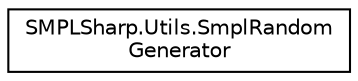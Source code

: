 digraph "Иерархия классов. Графический вид."
{
  edge [fontname="Helvetica",fontsize="10",labelfontname="Helvetica",labelfontsize="10"];
  node [fontname="Helvetica",fontsize="10",shape=record];
  rankdir="LR";
  Node1 [label="SMPLSharp.Utils.SmplRandom\lGenerator",height=0.2,width=0.4,color="black", fillcolor="white", style="filled",URL="$d0/d33/class_s_m_p_l_sharp_1_1_utils_1_1_smpl_random_generator.html",tooltip="Генератор случайных чисел "];
}
